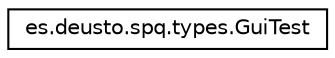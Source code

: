 digraph "Representación gráfica de la clase"
{
 // LATEX_PDF_SIZE
  edge [fontname="Helvetica",fontsize="10",labelfontname="Helvetica",labelfontsize="10"];
  node [fontname="Helvetica",fontsize="10",shape=record];
  rankdir="LR";
  Node0 [label="es.deusto.spq.types.GuiTest",height=0.2,width=0.4,color="black", fillcolor="white", style="filled",URL="$interfacees_1_1deusto_1_1spq_1_1types_1_1_gui_test.html",tooltip=" "];
}
